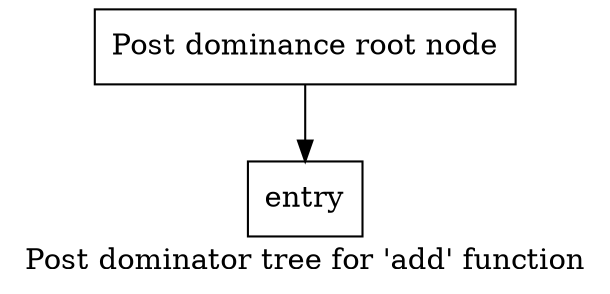 digraph "Post dominator tree for 'add' function" {
	label="Post dominator tree for 'add' function";

	Node0x55e8eb7efac0 [shape=record,label="{Post dominance root node}"];
	Node0x55e8eb7efac0 -> Node0x55e8eb7eff30;
	Node0x55e8eb7eff30 [shape=record,label="{entry}"];
}
